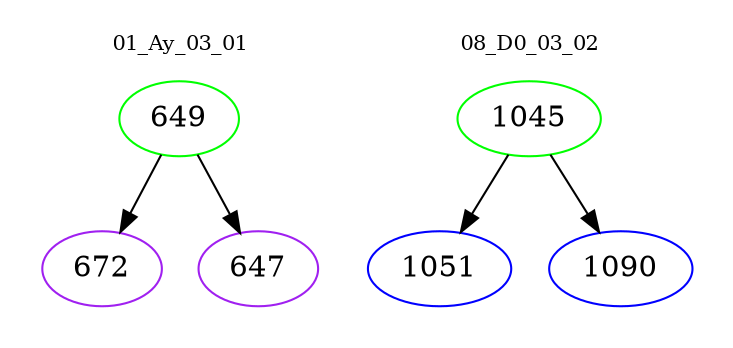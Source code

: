 digraph{
subgraph cluster_0 {
color = white
label = "01_Ay_03_01";
fontsize=10;
T0_649 [label="649", color="green"]
T0_649 -> T0_672 [color="black"]
T0_672 [label="672", color="purple"]
T0_649 -> T0_647 [color="black"]
T0_647 [label="647", color="purple"]
}
subgraph cluster_1 {
color = white
label = "08_D0_03_02";
fontsize=10;
T1_1045 [label="1045", color="green"]
T1_1045 -> T1_1051 [color="black"]
T1_1051 [label="1051", color="blue"]
T1_1045 -> T1_1090 [color="black"]
T1_1090 [label="1090", color="blue"]
}
}
